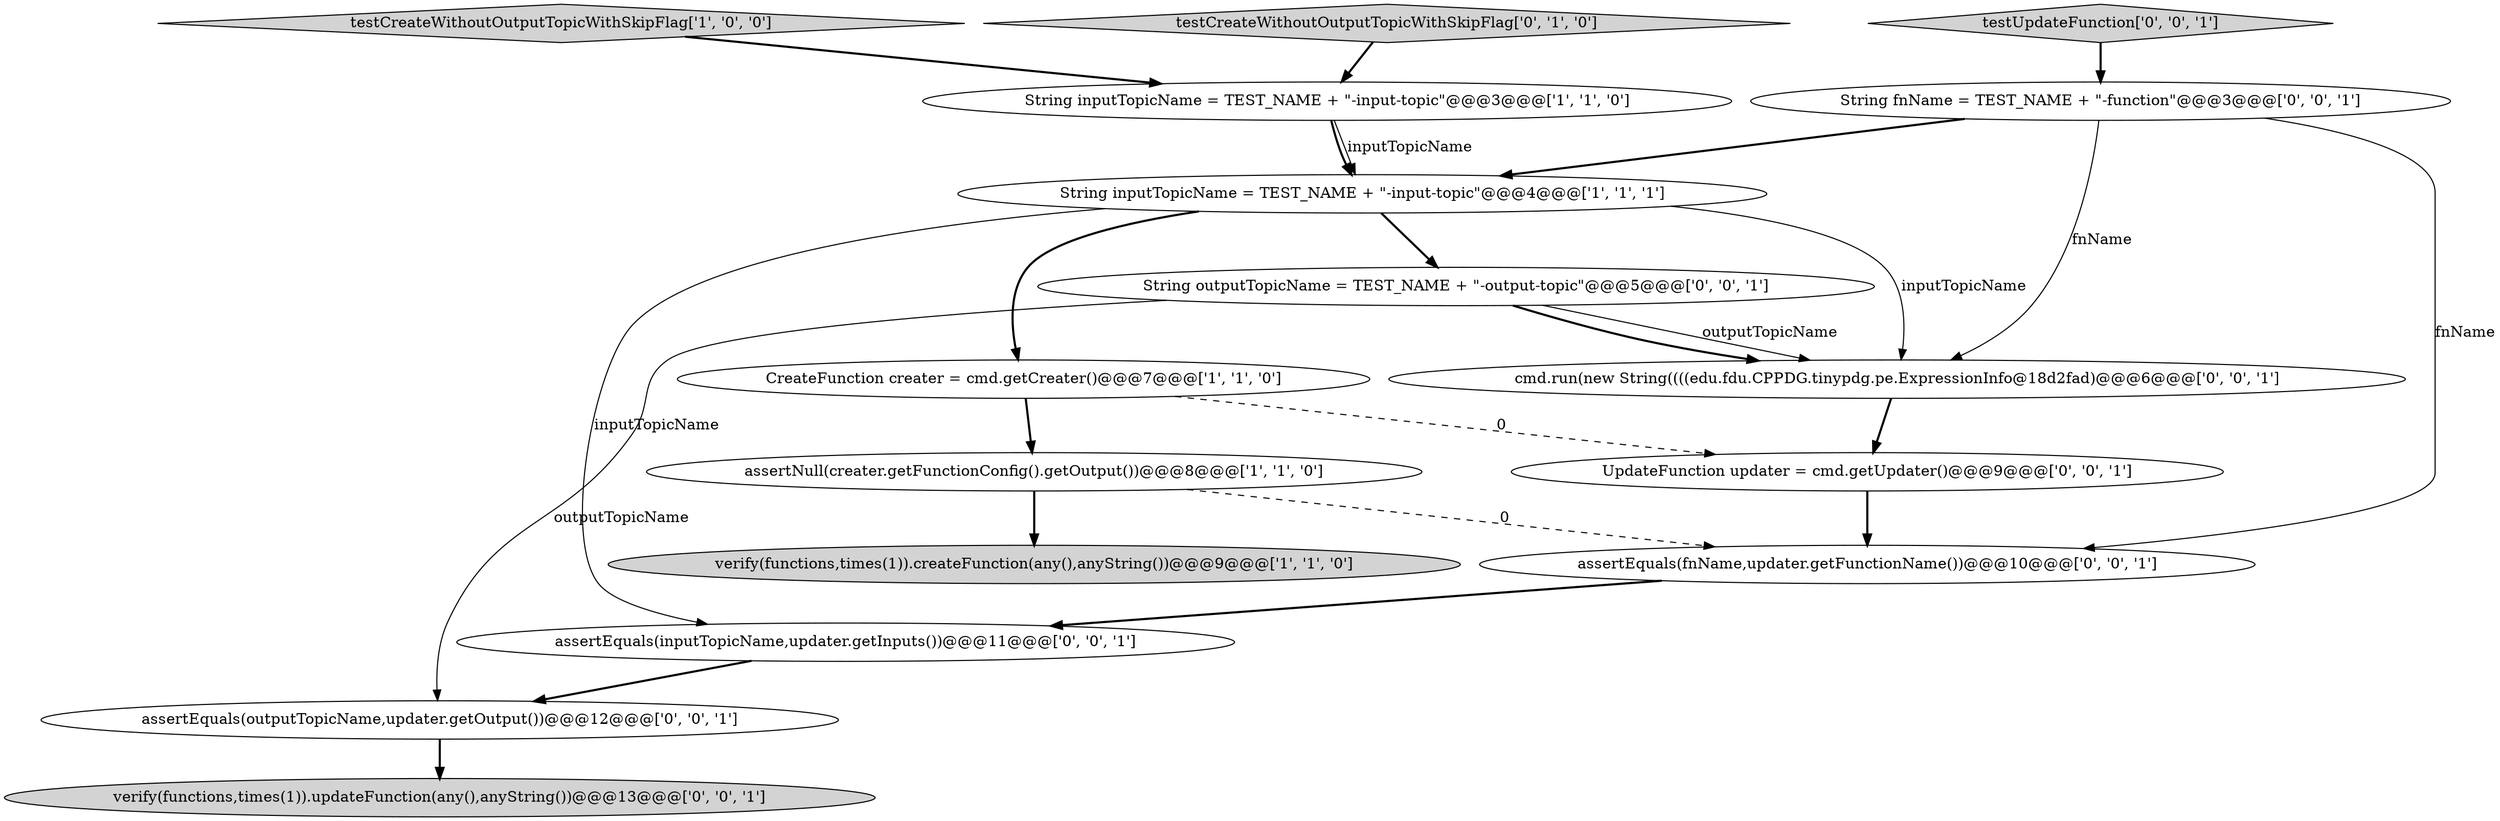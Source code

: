 digraph {
13 [style = filled, label = "assertEquals(inputTopicName,updater.getInputs())@@@11@@@['0', '0', '1']", fillcolor = white, shape = ellipse image = "AAA0AAABBB3BBB"];
5 [style = filled, label = "verify(functions,times(1)).createFunction(any(),anyString())@@@9@@@['1', '1', '0']", fillcolor = lightgray, shape = ellipse image = "AAA0AAABBB1BBB"];
6 [style = filled, label = "testCreateWithoutOutputTopicWithSkipFlag['0', '1', '0']", fillcolor = lightgray, shape = diamond image = "AAA0AAABBB2BBB"];
8 [style = filled, label = "assertEquals(outputTopicName,updater.getOutput())@@@12@@@['0', '0', '1']", fillcolor = white, shape = ellipse image = "AAA0AAABBB3BBB"];
15 [style = filled, label = "verify(functions,times(1)).updateFunction(any(),anyString())@@@13@@@['0', '0', '1']", fillcolor = lightgray, shape = ellipse image = "AAA0AAABBB3BBB"];
0 [style = filled, label = "String inputTopicName = TEST_NAME + \"-input-topic\"@@@4@@@['1', '1', '1']", fillcolor = white, shape = ellipse image = "AAA0AAABBB1BBB"];
9 [style = filled, label = "UpdateFunction updater = cmd.getUpdater()@@@9@@@['0', '0', '1']", fillcolor = white, shape = ellipse image = "AAA0AAABBB3BBB"];
11 [style = filled, label = "cmd.run(new String((((edu.fdu.CPPDG.tinypdg.pe.ExpressionInfo@18d2fad)@@@6@@@['0', '0', '1']", fillcolor = white, shape = ellipse image = "AAA0AAABBB3BBB"];
3 [style = filled, label = "testCreateWithoutOutputTopicWithSkipFlag['1', '0', '0']", fillcolor = lightgray, shape = diamond image = "AAA0AAABBB1BBB"];
12 [style = filled, label = "assertEquals(fnName,updater.getFunctionName())@@@10@@@['0', '0', '1']", fillcolor = white, shape = ellipse image = "AAA0AAABBB3BBB"];
14 [style = filled, label = "testUpdateFunction['0', '0', '1']", fillcolor = lightgray, shape = diamond image = "AAA0AAABBB3BBB"];
10 [style = filled, label = "String outputTopicName = TEST_NAME + \"-output-topic\"@@@5@@@['0', '0', '1']", fillcolor = white, shape = ellipse image = "AAA0AAABBB3BBB"];
2 [style = filled, label = "String inputTopicName = TEST_NAME + \"-input-topic\"@@@3@@@['1', '1', '0']", fillcolor = white, shape = ellipse image = "AAA0AAABBB1BBB"];
1 [style = filled, label = "CreateFunction creater = cmd.getCreater()@@@7@@@['1', '1', '0']", fillcolor = white, shape = ellipse image = "AAA0AAABBB1BBB"];
7 [style = filled, label = "String fnName = TEST_NAME + \"-function\"@@@3@@@['0', '0', '1']", fillcolor = white, shape = ellipse image = "AAA0AAABBB3BBB"];
4 [style = filled, label = "assertNull(creater.getFunctionConfig().getOutput())@@@8@@@['1', '1', '0']", fillcolor = white, shape = ellipse image = "AAA0AAABBB1BBB"];
14->7 [style = bold, label=""];
4->12 [style = dashed, label="0"];
7->11 [style = solid, label="fnName"];
3->2 [style = bold, label=""];
10->11 [style = solid, label="outputTopicName"];
1->9 [style = dashed, label="0"];
7->12 [style = solid, label="fnName"];
4->5 [style = bold, label=""];
11->9 [style = bold, label=""];
10->11 [style = bold, label=""];
0->1 [style = bold, label=""];
6->2 [style = bold, label=""];
12->13 [style = bold, label=""];
0->10 [style = bold, label=""];
0->13 [style = solid, label="inputTopicName"];
2->0 [style = solid, label="inputTopicName"];
10->8 [style = solid, label="outputTopicName"];
7->0 [style = bold, label=""];
0->11 [style = solid, label="inputTopicName"];
1->4 [style = bold, label=""];
2->0 [style = bold, label=""];
13->8 [style = bold, label=""];
8->15 [style = bold, label=""];
9->12 [style = bold, label=""];
}
